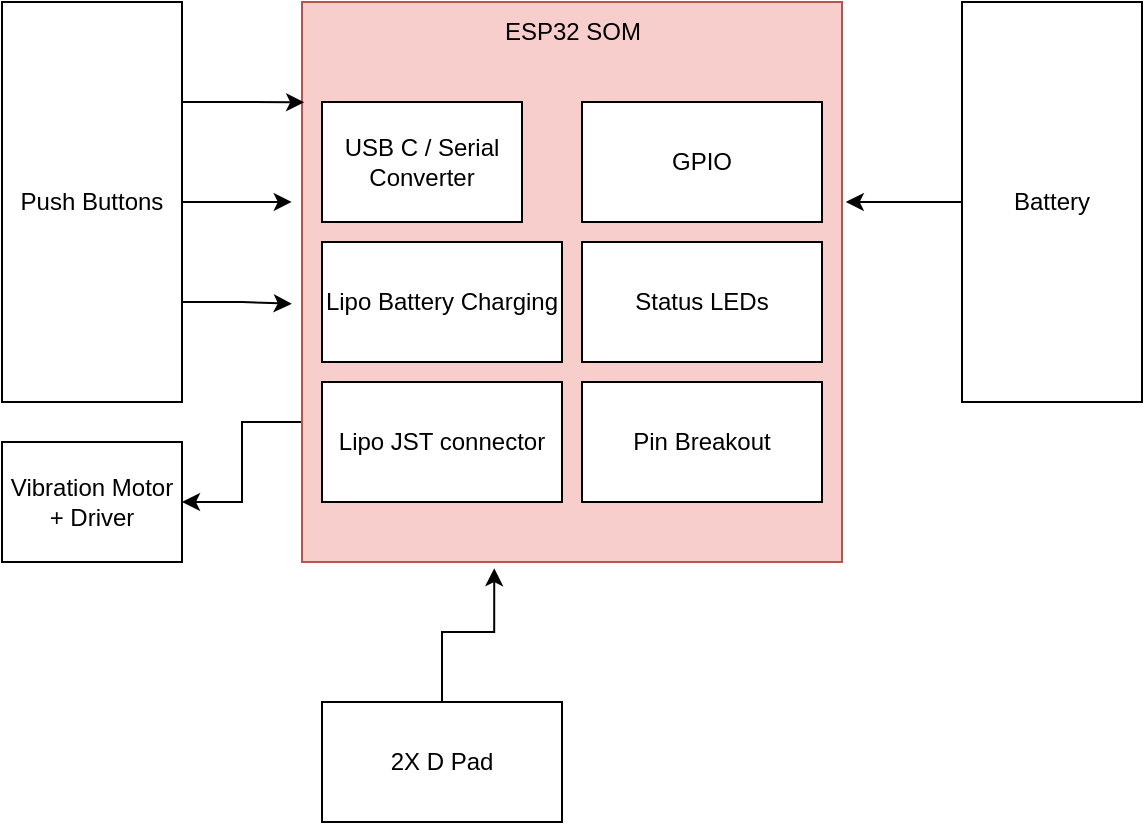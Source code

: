 <mxfile version="20.0.3" type="github">
  <diagram id="lsYqOXnfDiaivIdEOEWc" name="Page-1">
    <mxGraphModel dx="1422" dy="790" grid="1" gridSize="10" guides="1" tooltips="1" connect="1" arrows="1" fold="1" page="1" pageScale="1" pageWidth="850" pageHeight="1100" math="0" shadow="0">
      <root>
        <mxCell id="0" />
        <mxCell id="1" parent="0" />
        <mxCell id="s43dKZY_mTrpJ9go2xti-13" style="edgeStyle=orthogonalEdgeStyle;rounded=0;orthogonalLoop=1;jettySize=auto;html=1;exitX=0;exitY=0.75;exitDx=0;exitDy=0;entryX=1;entryY=0.5;entryDx=0;entryDy=0;" parent="1" source="s43dKZY_mTrpJ9go2xti-1" target="s43dKZY_mTrpJ9go2xti-9" edge="1">
          <mxGeometry relative="1" as="geometry" />
        </mxCell>
        <mxCell id="s43dKZY_mTrpJ9go2xti-1" value="" style="rounded=0;whiteSpace=wrap;html=1;fillColor=#f8cecc;strokeColor=#b85450;" parent="1" vertex="1">
          <mxGeometry x="310" y="220" width="270" height="280" as="geometry" />
        </mxCell>
        <mxCell id="s43dKZY_mTrpJ9go2xti-2" value="ESP32 SOM" style="text;html=1;align=center;verticalAlign=middle;resizable=0;points=[];autosize=1;strokeColor=none;fillColor=none;" parent="1" vertex="1">
          <mxGeometry x="400" y="220" width="90" height="30" as="geometry" />
        </mxCell>
        <mxCell id="s43dKZY_mTrpJ9go2xti-3" value="USB C / Serial Converter" style="rounded=0;whiteSpace=wrap;html=1;" parent="1" vertex="1">
          <mxGeometry x="320" y="270" width="100" height="60" as="geometry" />
        </mxCell>
        <mxCell id="s43dKZY_mTrpJ9go2xti-4" value="Lipo Battery Charging" style="rounded=0;whiteSpace=wrap;html=1;" parent="1" vertex="1">
          <mxGeometry x="320" y="340" width="120" height="60" as="geometry" />
        </mxCell>
        <mxCell id="s43dKZY_mTrpJ9go2xti-5" value="Lipo JST connector" style="rounded=0;whiteSpace=wrap;html=1;" parent="1" vertex="1">
          <mxGeometry x="320" y="410" width="120" height="60" as="geometry" />
        </mxCell>
        <mxCell id="s43dKZY_mTrpJ9go2xti-6" value="GPIO" style="rounded=0;whiteSpace=wrap;html=1;" parent="1" vertex="1">
          <mxGeometry x="450" y="270" width="120" height="60" as="geometry" />
        </mxCell>
        <mxCell id="s43dKZY_mTrpJ9go2xti-7" value="Status LEDs" style="rounded=0;whiteSpace=wrap;html=1;" parent="1" vertex="1">
          <mxGeometry x="450" y="340" width="120" height="60" as="geometry" />
        </mxCell>
        <mxCell id="s43dKZY_mTrpJ9go2xti-8" value="Pin Breakout" style="whiteSpace=wrap;html=1;" parent="1" vertex="1">
          <mxGeometry x="450" y="410" width="120" height="60" as="geometry" />
        </mxCell>
        <mxCell id="s43dKZY_mTrpJ9go2xti-9" value="Vibration Motor + Driver" style="rounded=0;whiteSpace=wrap;html=1;" parent="1" vertex="1">
          <mxGeometry x="160" y="440" width="90" height="60" as="geometry" />
        </mxCell>
        <mxCell id="s43dKZY_mTrpJ9go2xti-14" style="edgeStyle=orthogonalEdgeStyle;rounded=0;orthogonalLoop=1;jettySize=auto;html=1;exitX=1;exitY=0.75;exitDx=0;exitDy=0;entryX=-0.019;entryY=0.539;entryDx=0;entryDy=0;entryPerimeter=0;" parent="1" source="s43dKZY_mTrpJ9go2xti-10" target="s43dKZY_mTrpJ9go2xti-1" edge="1">
          <mxGeometry relative="1" as="geometry" />
        </mxCell>
        <mxCell id="s43dKZY_mTrpJ9go2xti-17" style="edgeStyle=orthogonalEdgeStyle;rounded=0;orthogonalLoop=1;jettySize=auto;html=1;exitX=1;exitY=0.5;exitDx=0;exitDy=0;entryX=-0.019;entryY=0.357;entryDx=0;entryDy=0;entryPerimeter=0;" parent="1" source="s43dKZY_mTrpJ9go2xti-10" target="s43dKZY_mTrpJ9go2xti-1" edge="1">
          <mxGeometry relative="1" as="geometry" />
        </mxCell>
        <mxCell id="s43dKZY_mTrpJ9go2xti-18" style="edgeStyle=orthogonalEdgeStyle;rounded=0;orthogonalLoop=1;jettySize=auto;html=1;exitX=1;exitY=0.25;exitDx=0;exitDy=0;entryX=0.004;entryY=0.179;entryDx=0;entryDy=0;entryPerimeter=0;" parent="1" source="s43dKZY_mTrpJ9go2xti-10" target="s43dKZY_mTrpJ9go2xti-1" edge="1">
          <mxGeometry relative="1" as="geometry" />
        </mxCell>
        <mxCell id="s43dKZY_mTrpJ9go2xti-10" value="Push Buttons" style="rounded=0;whiteSpace=wrap;html=1;" parent="1" vertex="1">
          <mxGeometry x="160" y="220" width="90" height="200" as="geometry" />
        </mxCell>
        <mxCell id="s43dKZY_mTrpJ9go2xti-20" style="edgeStyle=orthogonalEdgeStyle;rounded=0;orthogonalLoop=1;jettySize=auto;html=1;exitX=0;exitY=0.5;exitDx=0;exitDy=0;entryX=1.007;entryY=0.357;entryDx=0;entryDy=0;entryPerimeter=0;" parent="1" source="s43dKZY_mTrpJ9go2xti-11" target="s43dKZY_mTrpJ9go2xti-1" edge="1">
          <mxGeometry relative="1" as="geometry" />
        </mxCell>
        <mxCell id="s43dKZY_mTrpJ9go2xti-11" value="Battery" style="rounded=0;whiteSpace=wrap;html=1;" parent="1" vertex="1">
          <mxGeometry x="640" y="220" width="90" height="200" as="geometry" />
        </mxCell>
        <mxCell id="h4DjuXXrMUamPbEEn1RI-2" style="edgeStyle=orthogonalEdgeStyle;rounded=0;orthogonalLoop=1;jettySize=auto;html=1;entryX=0.356;entryY=1.011;entryDx=0;entryDy=0;entryPerimeter=0;" edge="1" parent="1" source="h4DjuXXrMUamPbEEn1RI-1" target="s43dKZY_mTrpJ9go2xti-1">
          <mxGeometry relative="1" as="geometry" />
        </mxCell>
        <mxCell id="h4DjuXXrMUamPbEEn1RI-1" value="2X D Pad" style="rounded=0;whiteSpace=wrap;html=1;" vertex="1" parent="1">
          <mxGeometry x="320" y="570" width="120" height="60" as="geometry" />
        </mxCell>
      </root>
    </mxGraphModel>
  </diagram>
</mxfile>
